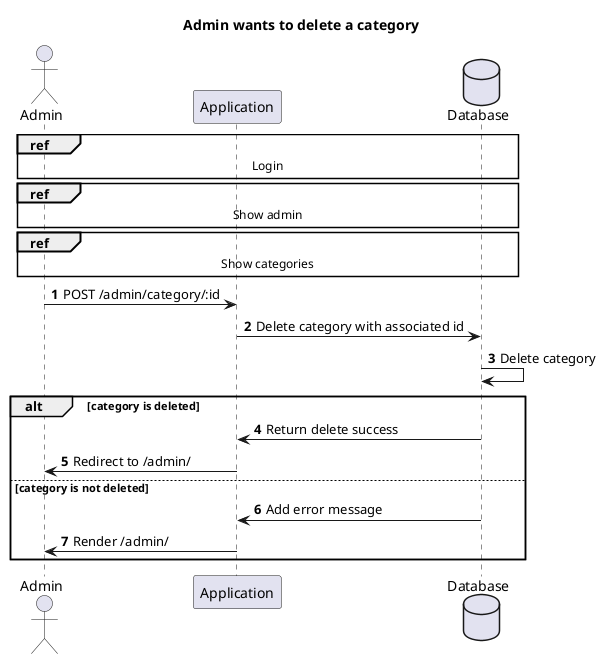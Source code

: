 @startuml
autonumber
title       Admin wants to delete a category
actor       Admin
participant Application
database    Database

ref over Admin, Application, Database: Login
ref over Admin, Application, Database: Show admin
ref over Admin, Application, Database: Show categories

Admin -> Application: POST /admin/category/:id
Application -> Database: Delete category with associated id
Database -> Database: Delete category
alt category is deleted
    Database -> Application: Return delete success
    Application -> Admin: Redirect to /admin/
else category is not deleted
    Database -> Application: Add error message
    Application -> Admin: Render /admin/
end

@enduml
